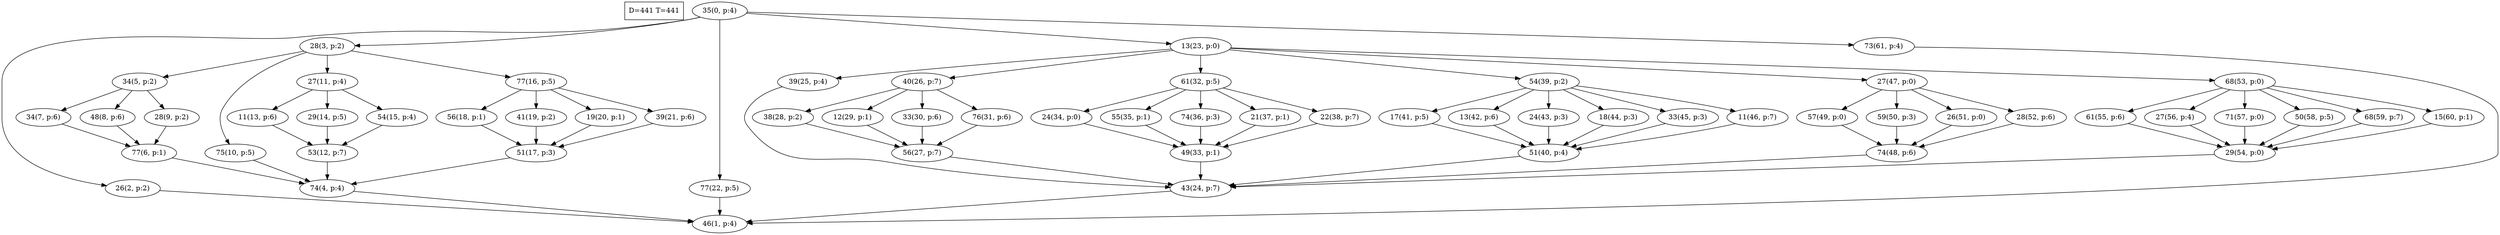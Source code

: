 digraph Task {
i [shape=box, label="D=441 T=441"]; 
0 [label="35(0, p:4)"];
1 [label="46(1, p:4)"];
2 [label="26(2, p:2)"];
3 [label="28(3, p:2)"];
4 [label="74(4, p:4)"];
5 [label="34(5, p:2)"];
6 [label="77(6, p:1)"];
7 [label="34(7, p:6)"];
8 [label="48(8, p:6)"];
9 [label="28(9, p:2)"];
10 [label="75(10, p:5)"];
11 [label="27(11, p:4)"];
12 [label="53(12, p:7)"];
13 [label="11(13, p:6)"];
14 [label="29(14, p:5)"];
15 [label="54(15, p:4)"];
16 [label="77(16, p:5)"];
17 [label="51(17, p:3)"];
18 [label="56(18, p:1)"];
19 [label="41(19, p:2)"];
20 [label="19(20, p:1)"];
21 [label="39(21, p:6)"];
22 [label="77(22, p:5)"];
23 [label="13(23, p:0)"];
24 [label="43(24, p:7)"];
25 [label="39(25, p:4)"];
26 [label="40(26, p:7)"];
27 [label="56(27, p:7)"];
28 [label="38(28, p:2)"];
29 [label="12(29, p:1)"];
30 [label="33(30, p:6)"];
31 [label="76(31, p:6)"];
32 [label="61(32, p:5)"];
33 [label="49(33, p:1)"];
34 [label="24(34, p:0)"];
35 [label="55(35, p:1)"];
36 [label="74(36, p:3)"];
37 [label="21(37, p:1)"];
38 [label="22(38, p:7)"];
39 [label="54(39, p:2)"];
40 [label="51(40, p:4)"];
41 [label="17(41, p:5)"];
42 [label="13(42, p:6)"];
43 [label="24(43, p:3)"];
44 [label="18(44, p:3)"];
45 [label="33(45, p:3)"];
46 [label="11(46, p:7)"];
47 [label="27(47, p:0)"];
48 [label="74(48, p:6)"];
49 [label="57(49, p:0)"];
50 [label="59(50, p:3)"];
51 [label="26(51, p:0)"];
52 [label="28(52, p:6)"];
53 [label="68(53, p:0)"];
54 [label="29(54, p:0)"];
55 [label="61(55, p:6)"];
56 [label="27(56, p:4)"];
57 [label="71(57, p:0)"];
58 [label="50(58, p:5)"];
59 [label="68(59, p:7)"];
60 [label="15(60, p:1)"];
61 [label="73(61, p:4)"];
0 -> 2;
0 -> 3;
0 -> 22;
0 -> 23;
0 -> 61;
2 -> 1;
3 -> 5;
3 -> 10;
3 -> 11;
3 -> 16;
4 -> 1;
5 -> 7;
5 -> 8;
5 -> 9;
6 -> 4;
7 -> 6;
8 -> 6;
9 -> 6;
10 -> 4;
11 -> 13;
11 -> 14;
11 -> 15;
12 -> 4;
13 -> 12;
14 -> 12;
15 -> 12;
16 -> 18;
16 -> 19;
16 -> 20;
16 -> 21;
17 -> 4;
18 -> 17;
19 -> 17;
20 -> 17;
21 -> 17;
22 -> 1;
23 -> 25;
23 -> 26;
23 -> 32;
23 -> 39;
23 -> 47;
23 -> 53;
24 -> 1;
25 -> 24;
26 -> 28;
26 -> 29;
26 -> 30;
26 -> 31;
27 -> 24;
28 -> 27;
29 -> 27;
30 -> 27;
31 -> 27;
32 -> 34;
32 -> 35;
32 -> 36;
32 -> 37;
32 -> 38;
33 -> 24;
34 -> 33;
35 -> 33;
36 -> 33;
37 -> 33;
38 -> 33;
39 -> 41;
39 -> 42;
39 -> 43;
39 -> 44;
39 -> 45;
39 -> 46;
40 -> 24;
41 -> 40;
42 -> 40;
43 -> 40;
44 -> 40;
45 -> 40;
46 -> 40;
47 -> 49;
47 -> 50;
47 -> 51;
47 -> 52;
48 -> 24;
49 -> 48;
50 -> 48;
51 -> 48;
52 -> 48;
53 -> 55;
53 -> 56;
53 -> 57;
53 -> 58;
53 -> 59;
53 -> 60;
54 -> 24;
55 -> 54;
56 -> 54;
57 -> 54;
58 -> 54;
59 -> 54;
60 -> 54;
61 -> 1;
}